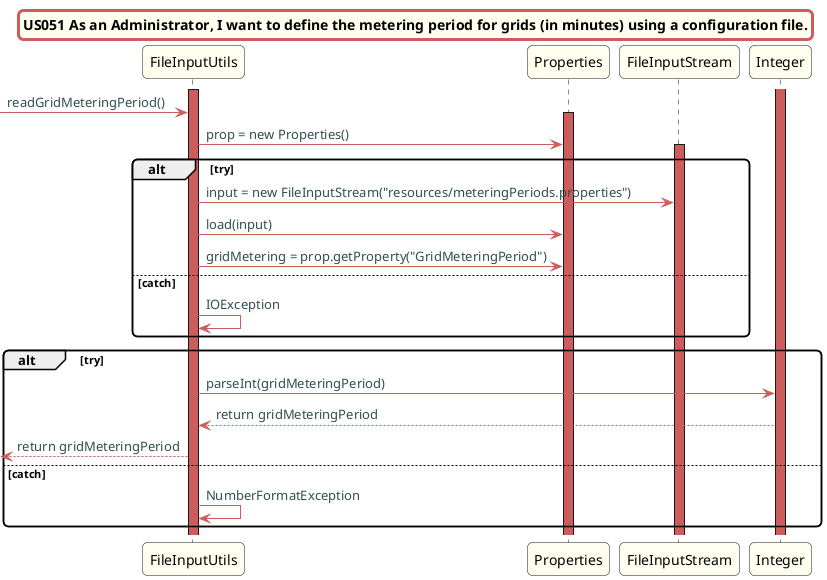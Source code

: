 
@startuml
title US051 As an Administrator, I want to define the metering period for grids (in minutes) using a configuration file.
skinparam titleBorderRoundCorner 10
skinparam titleBorderThickness 3
skinparam titleBorderColor indianred
skinparam titleBackgroundColor ivory
skinparam FontName quicksand

skinparam actor {
 	BorderColor indianred
 	}

 skinparam sequence {
 	LifeLineBackgroundColor indianred
 	ParticipantBackgroundColor ivory
 }

 skinparam roundcorner 10

 skinparam component {
   arrowThickness 1
   ArrowFontName Verdana
   ArrowColor indianred
   ArrowFontColor darkslategrey
 }
activate FileInputUtils
-> FileInputUtils: readGridMeteringPeriod()
activate Properties
FileInputUtils -> Properties: prop = new Properties()

alt try
activate FileInputStream
FileInputUtils -> FileInputStream: input = new FileInputStream("resources/meteringPeriods.properties")
FileInputUtils -> Properties: load(input)
FileInputUtils -> Properties: gridMetering = prop.getProperty("GridMeteringPeriod")

else catch
FileInputUtils -> FileInputUtils: IOException

end
activate Integer
alt try
FileInputUtils -> Integer: parseInt(gridMeteringPeriod)
Integer --> FileInputUtils: return gridMeteringPeriod
<-- FileInputUtils: return gridMeteringPeriod


else catch
FileInputUtils -> FileInputUtils: NumberFormatException

end

@enduml
